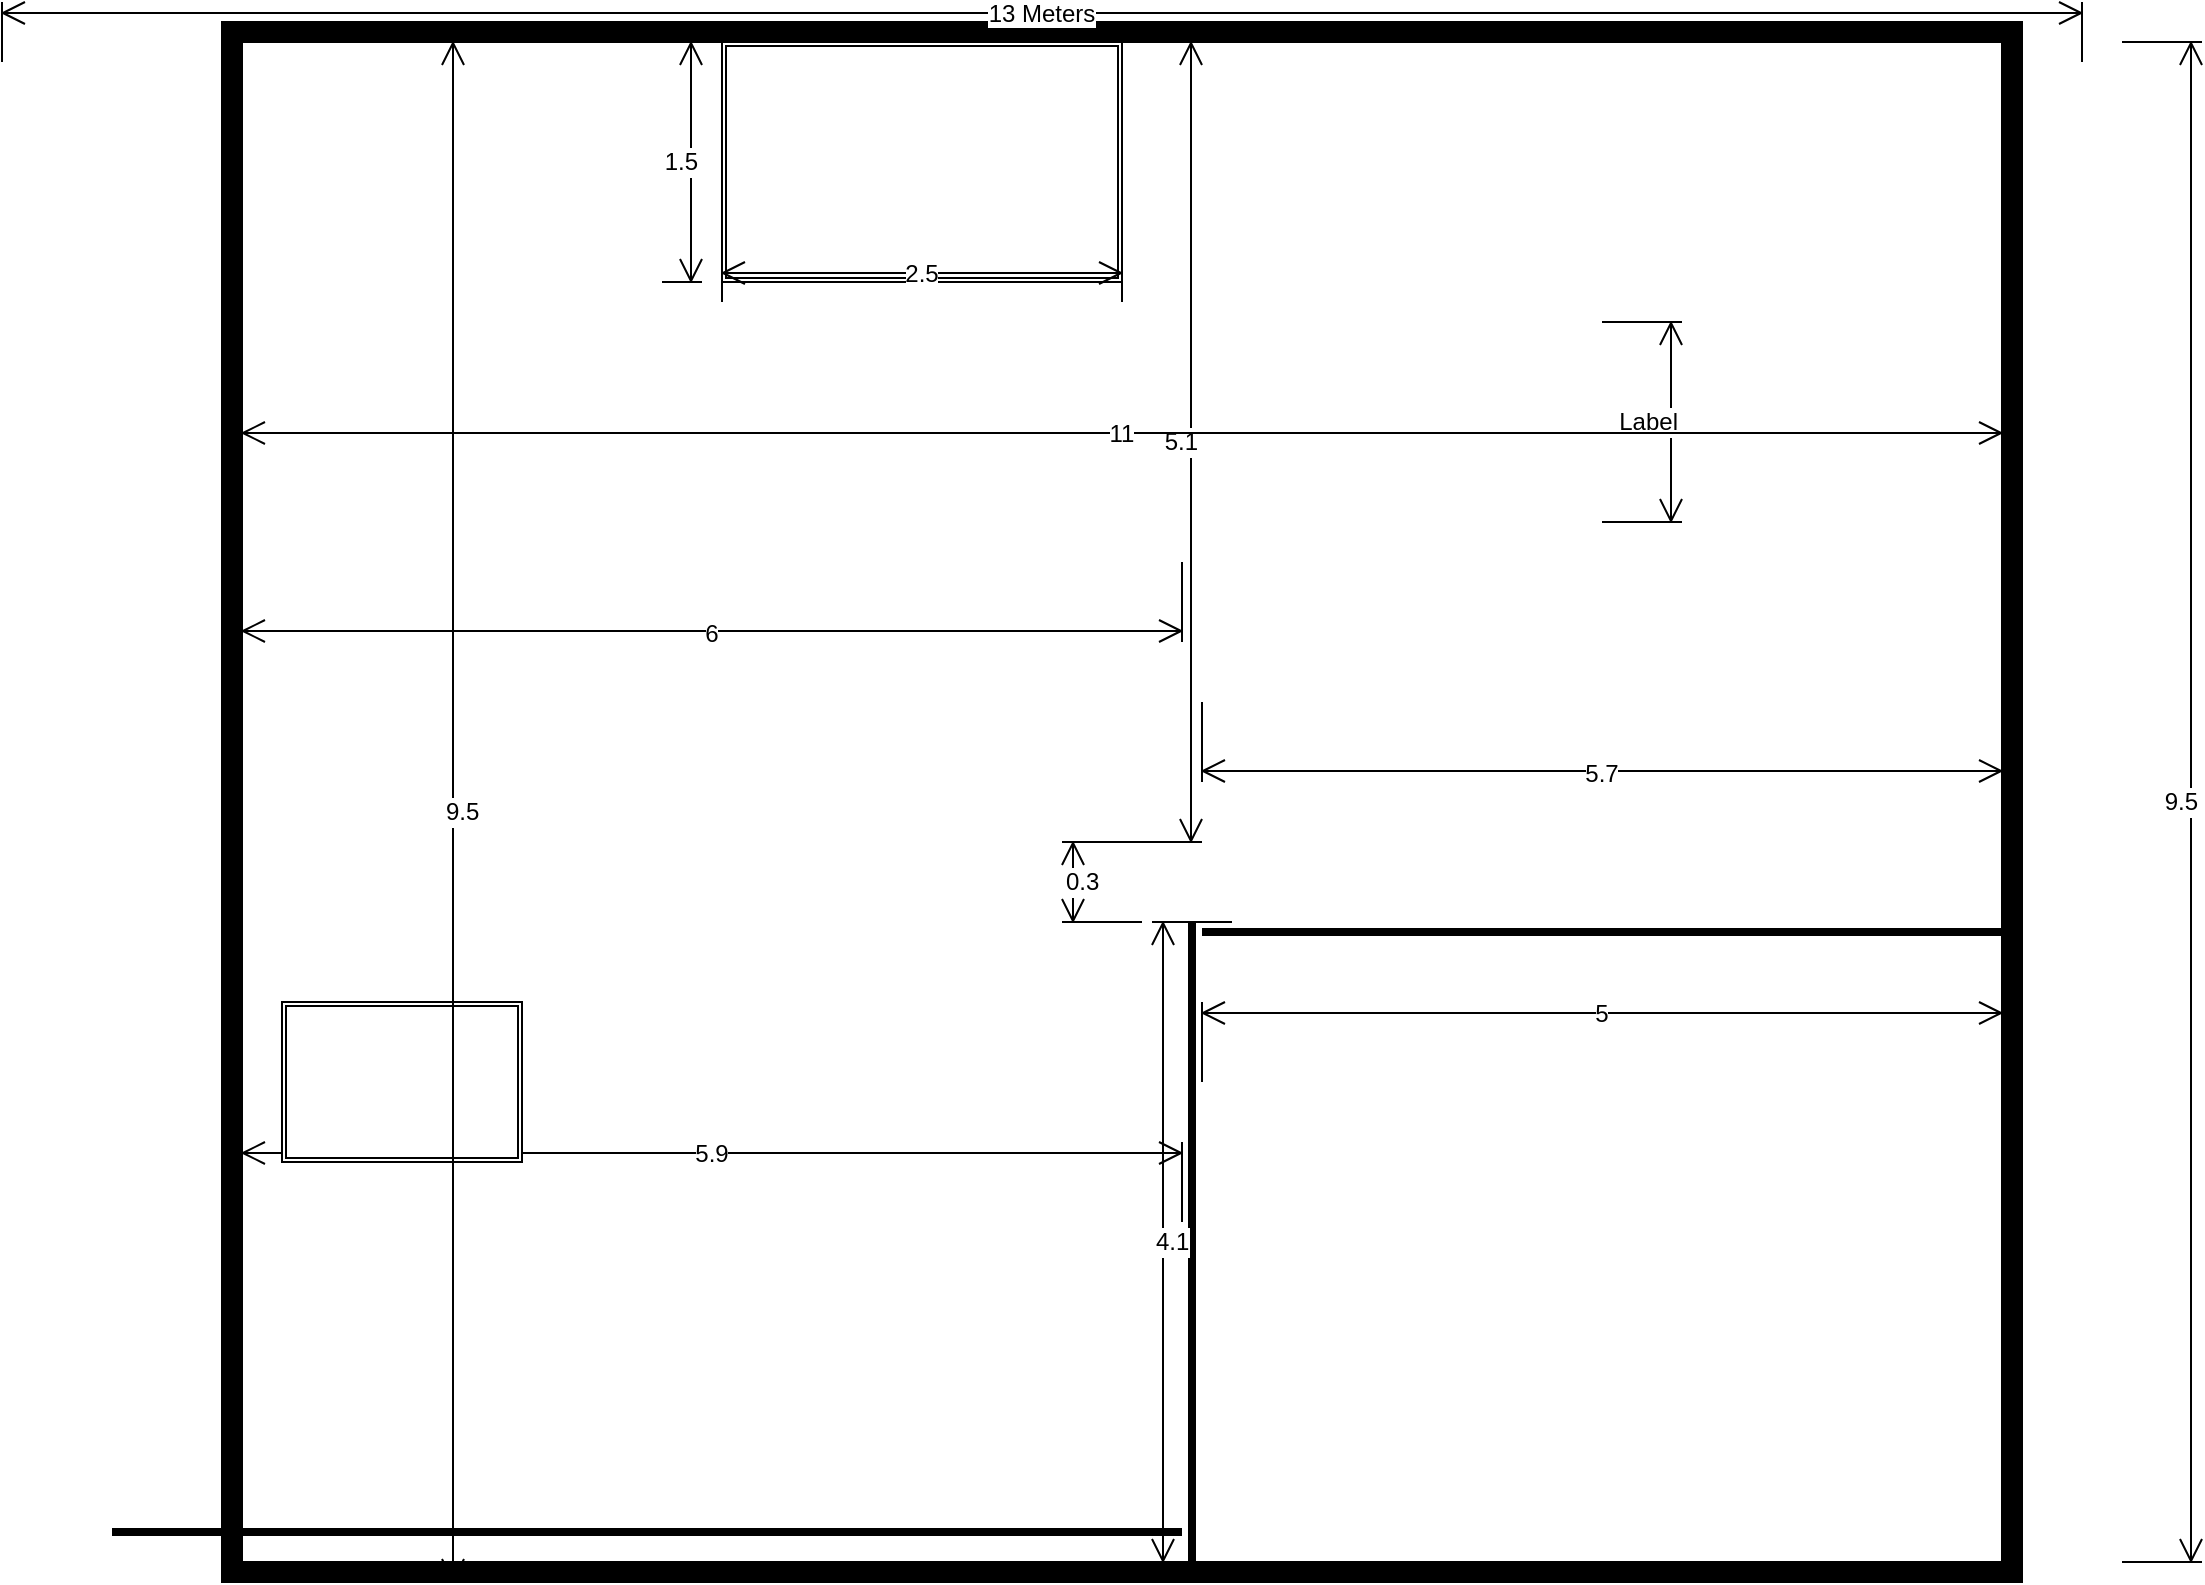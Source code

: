 <mxfile version="13.6.2" type="github">
  <diagram name="Page-1" id="38b20595-45e3-9b7f-d5ca-b57f44c5b66d">
    <mxGraphModel dx="1931" dy="997" grid="1" gridSize="10" guides="1" tooltips="1" connect="1" arrows="1" fold="1" page="1" pageScale="1" pageWidth="1169" pageHeight="827" background="#ffffff" math="0" shadow="0">
      <root>
        <mxCell id="0" />
        <mxCell id="1" parent="0" />
        <mxCell id="hN5Dp_MHmyaqK9XTyMVl-1" value="" style="verticalLabelPosition=bottom;html=1;verticalAlign=top;align=center;shape=mxgraph.floorplan.room;fillColor=#000000;" vertex="1" parent="1">
          <mxGeometry x="150" y="30" width="900" height="780" as="geometry" />
        </mxCell>
        <mxCell id="hN5Dp_MHmyaqK9XTyMVl-2" value="" style="line;strokeWidth=4;html=1;perimeter=backbonePerimeter;points=[];outlineConnect=0;" vertex="1" parent="1">
          <mxGeometry x="640" y="480" width="400" height="10" as="geometry" />
        </mxCell>
        <mxCell id="hN5Dp_MHmyaqK9XTyMVl-3" value="" style="line;strokeWidth=4;direction=south;html=1;perimeter=backbonePerimeter;points=[];outlineConnect=0;" vertex="1" parent="1">
          <mxGeometry x="630" y="480" width="10" height="320" as="geometry" />
        </mxCell>
        <mxCell id="hN5Dp_MHmyaqK9XTyMVl-4" value="" style="line;strokeWidth=4;html=1;perimeter=backbonePerimeter;points=[];outlineConnect=0;" vertex="1" parent="1">
          <mxGeometry x="95" y="780" width="535" height="10" as="geometry" />
        </mxCell>
        <mxCell id="hN5Dp_MHmyaqK9XTyMVl-5" value="5.1&lt;br&gt;" style="shape=dimension;direction=north;whiteSpace=wrap;html=1;align=right;points=[];verticalAlign=middle;labelBackgroundColor=#ffffff" vertex="1" parent="1">
          <mxGeometry x="600" y="40" width="40" height="400" as="geometry" />
        </mxCell>
        <mxCell id="hN5Dp_MHmyaqK9XTyMVl-6" value="5.7" style="shape=dimension;whiteSpace=wrap;html=1;align=center;points=[];verticalAlign=bottom;spacingBottom=-5;labelBackgroundColor=#ffffff" vertex="1" parent="1">
          <mxGeometry x="640" y="370" width="400" height="40" as="geometry" />
        </mxCell>
        <mxCell id="hN5Dp_MHmyaqK9XTyMVl-7" value="5.9&lt;br&gt;" style="shape=dimension;direction=west;whiteSpace=wrap;html=1;align=center;points=[];verticalAlign=top;spacingTop=-8;labelBackgroundColor=#ffffff" vertex="1" parent="1">
          <mxGeometry x="160" y="590" width="470" height="40" as="geometry" />
        </mxCell>
        <mxCell id="hN5Dp_MHmyaqK9XTyMVl-8" value="" style="shape=ext;double=1;rounded=0;whiteSpace=wrap;html=1;" vertex="1" parent="1">
          <mxGeometry x="180" y="520" width="120" height="80" as="geometry" />
        </mxCell>
        <mxCell id="hN5Dp_MHmyaqK9XTyMVl-10" value="9.5" style="shape=dimension;direction=south;whiteSpace=wrap;html=1;align=left;points=[];verticalAlign=middle;labelBackgroundColor=#ffffff" vertex="1" parent="1">
          <mxGeometry x="260" y="40" width="40" height="770" as="geometry" />
        </mxCell>
        <mxCell id="hN5Dp_MHmyaqK9XTyMVl-12" value="6" style="shape=dimension;whiteSpace=wrap;html=1;align=center;points=[];verticalAlign=bottom;spacingBottom=-5;labelBackgroundColor=#ffffff" vertex="1" parent="1">
          <mxGeometry x="160" y="300" width="470" height="40" as="geometry" />
        </mxCell>
        <mxCell id="hN5Dp_MHmyaqK9XTyMVl-13" value="" style="shape=ext;double=1;rounded=0;whiteSpace=wrap;html=1;" vertex="1" parent="1">
          <mxGeometry x="400" y="40" width="200" height="120" as="geometry" />
        </mxCell>
        <mxCell id="hN5Dp_MHmyaqK9XTyMVl-14" value="1.5" style="shape=dimension;direction=north;whiteSpace=wrap;html=1;align=right;points=[];verticalAlign=middle;labelBackgroundColor=#ffffff" vertex="1" parent="1">
          <mxGeometry x="370" y="40" width="20" height="120" as="geometry" />
        </mxCell>
        <mxCell id="hN5Dp_MHmyaqK9XTyMVl-16" value="2.5" style="shape=dimension;direction=west;whiteSpace=wrap;html=1;align=center;points=[];verticalAlign=top;spacingTop=-8;labelBackgroundColor=#ffffff" vertex="1" parent="1">
          <mxGeometry x="400" y="150" width="200" height="20" as="geometry" />
        </mxCell>
        <mxCell id="hN5Dp_MHmyaqK9XTyMVl-21" value="13 Meters" style="shape=dimension;direction=west;whiteSpace=wrap;html=1;align=center;points=[];verticalAlign=top;spacingTop=-8;labelBackgroundColor=#ffffff" vertex="1" parent="1">
          <mxGeometry x="40" y="20" width="1040" height="30" as="geometry" />
        </mxCell>
        <mxCell id="hN5Dp_MHmyaqK9XTyMVl-22" value="4.1" style="shape=dimension;direction=south;whiteSpace=wrap;html=1;align=left;points=[];verticalAlign=middle;labelBackgroundColor=#ffffff" vertex="1" parent="1">
          <mxGeometry x="615" y="480" width="40" height="320" as="geometry" />
        </mxCell>
        <mxCell id="hN5Dp_MHmyaqK9XTyMVl-23" value="Label" style="shape=dimension;direction=north;whiteSpace=wrap;html=1;align=right;points=[];verticalAlign=middle;labelBackgroundColor=#ffffff" vertex="1" parent="1">
          <mxGeometry x="840" y="180" width="40" height="100" as="geometry" />
        </mxCell>
        <mxCell id="hN5Dp_MHmyaqK9XTyMVl-24" value="9.5&lt;br&gt;" style="shape=dimension;direction=north;whiteSpace=wrap;html=1;align=right;points=[];verticalAlign=middle;labelBackgroundColor=#ffffff" vertex="1" parent="1">
          <mxGeometry x="1100" y="40" width="40" height="760" as="geometry" />
        </mxCell>
        <mxCell id="hN5Dp_MHmyaqK9XTyMVl-25" value="0.3" style="shape=dimension;direction=south;whiteSpace=wrap;html=1;align=left;points=[];verticalAlign=middle;labelBackgroundColor=#ffffff" vertex="1" parent="1">
          <mxGeometry x="570" y="440" width="40" height="40" as="geometry" />
        </mxCell>
        <mxCell id="hN5Dp_MHmyaqK9XTyMVl-26" value="5" style="shape=dimension;direction=west;whiteSpace=wrap;html=1;align=center;points=[];verticalAlign=top;spacingTop=-8;labelBackgroundColor=#ffffff" vertex="1" parent="1">
          <mxGeometry x="640" y="520" width="400" height="40" as="geometry" />
        </mxCell>
        <mxCell id="hN5Dp_MHmyaqK9XTyMVl-28" value="11&lt;br&gt;" style="shape=dimension;direction=west;whiteSpace=wrap;html=1;align=center;points=[];verticalAlign=top;spacingTop=-8;labelBackgroundColor=#ffffff" vertex="1" parent="1">
          <mxGeometry x="160" y="230" width="880" height="40" as="geometry" />
        </mxCell>
      </root>
    </mxGraphModel>
  </diagram>
</mxfile>
